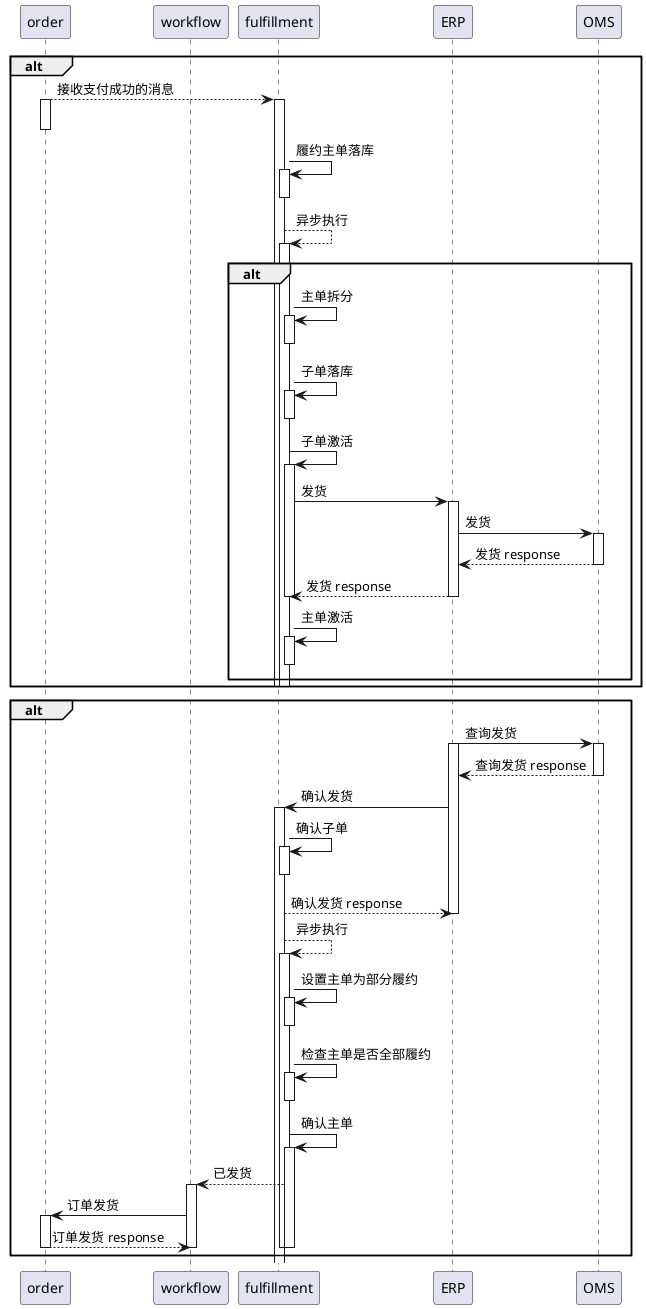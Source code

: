 @startuml
participant order
participant workflow
participant fulfillment
participant ERP
participant OMS

alt
order --> fulfillment:接收支付成功的消息
activate order
deactivate order

activate fulfillment
fulfillment -> fulfillment:履约主单落库
activate fulfillment
deactivate fulfillment
fulfillment --> fulfillment:异步执行
activate fulfillment

alt
fulfillment -> fulfillment:主单拆分
activate fulfillment
deactivate fulfillment

fulfillment -> fulfillment:子单落库
activate fulfillment
deactivate fulfillment

fulfillment -> fulfillment:子单激活
activate fulfillment
fulfillment -> ERP:发货
activate ERP

ERP->OMS:发货
activate OMS
OMS-->ERP:发货 response
deactivate OMS
ERP --> fulfillment:发货 response 
deactivate ERP
deactivate fulfillment
fulfillment -> fulfillment:主单激活
activate fulfillment
deactivate fulfillment
end

deactivate fulfillment
deactivate fulfillment
end

alt
ERP -> OMS:查询发货
activate ERP
activate OMS
OMS --> ERP:查询发货 response
deactivate OMS
ERP -> fulfillment:确认发货
activate fulfillment

fulfillment -> fulfillment:确认子单
activate fulfillment
deactivate fulfillment
fulfillment --> ERP:确认发货 response
deactivate ERP

fulfillment --> fulfillment:异步执行
activate fulfillment
fulfillment -> fulfillment:设置主单为部分履约
activate fulfillment
deactivate fulfillment

fulfillment -> fulfillment:检查主单是否全部履约
activate fulfillment
deactivate fulfillment

fulfillment -> fulfillment:确认主单
activate fulfillment
fulfillment-->workflow:已发货
activate workflow
workflow -> order:订单发货
activate order
order-->workflow:订单发货 response
deactivate order
deactivate workflow
deactivate fulfillment

deactivate fulfillment
end

@enduml